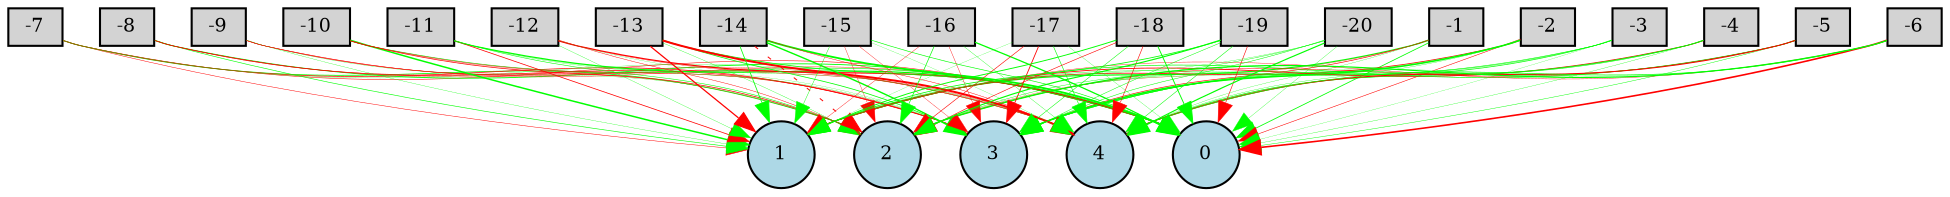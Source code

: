 digraph {
	node [fontsize=9 height=0.2 shape=circle width=0.2]
	-1 [fillcolor=lightgray shape=box style=filled]
	-2 [fillcolor=lightgray shape=box style=filled]
	-3 [fillcolor=lightgray shape=box style=filled]
	-4 [fillcolor=lightgray shape=box style=filled]
	-5 [fillcolor=lightgray shape=box style=filled]
	-6 [fillcolor=lightgray shape=box style=filled]
	-7 [fillcolor=lightgray shape=box style=filled]
	-8 [fillcolor=lightgray shape=box style=filled]
	-9 [fillcolor=lightgray shape=box style=filled]
	-10 [fillcolor=lightgray shape=box style=filled]
	-11 [fillcolor=lightgray shape=box style=filled]
	-12 [fillcolor=lightgray shape=box style=filled]
	-13 [fillcolor=lightgray shape=box style=filled]
	-14 [fillcolor=lightgray shape=box style=filled]
	-15 [fillcolor=lightgray shape=box style=filled]
	-16 [fillcolor=lightgray shape=box style=filled]
	-17 [fillcolor=lightgray shape=box style=filled]
	-18 [fillcolor=lightgray shape=box style=filled]
	-19 [fillcolor=lightgray shape=box style=filled]
	-20 [fillcolor=lightgray shape=box style=filled]
	0 [fillcolor=lightblue style=filled]
	1 [fillcolor=lightblue style=filled]
	2 [fillcolor=lightblue style=filled]
	3 [fillcolor=lightblue style=filled]
	4 [fillcolor=lightblue style=filled]
	-1 -> 0 [color=green penwidth=0.37870317218164995 style=solid]
	-1 -> 1 [color=green penwidth=0.5607998290083027 style=solid]
	-1 -> 2 [color=red penwidth=0.11901430539966305 style=solid]
	-1 -> 3 [color=red penwidth=0.3124021519100489 style=solid]
	-1 -> 4 [color=green penwidth=0.12926035405560082 style=solid]
	-2 -> 0 [color=red penwidth=0.26017752580609466 style=solid]
	-2 -> 1 [color=red penwidth=0.37676819413206997 style=solid]
	-2 -> 2 [color=green penwidth=0.1253759141805573 style=solid]
	-2 -> 3 [color=green penwidth=0.7578078679013712 style=solid]
	-2 -> 4 [color=green penwidth=0.15125216761637664 style=solid]
	-3 -> 0 [color=green penwidth=0.10698689187190041 style=solid]
	-3 -> 1 [color=green penwidth=0.19065978039356224 style=solid]
	-3 -> 2 [color=green penwidth=0.1904929393931294 style=solid]
	-3 -> 3 [color=green penwidth=0.17184662981877008 style=solid]
	-3 -> 4 [color=green penwidth=0.34262085473119186 style=solid]
	-4 -> 0 [color=green penwidth=0.14648302681166794 style=solid]
	-4 -> 1 [color=red penwidth=0.40814787679135867 style=solid]
	-4 -> 2 [color=green penwidth=0.10965491690023194 style=solid]
	-4 -> 3 [color=green penwidth=0.36392985519681775 style=solid]
	-4 -> 4 [color=green penwidth=0.258679039733436 style=solid]
	-5 -> 0 [color=green penwidth=0.2140424380425019 style=solid]
	-5 -> 1 [color=green penwidth=0.3155279942169432 style=solid]
	-5 -> 2 [color=red penwidth=0.23444399587454917 style=solid]
	-5 -> 3 [color=green penwidth=0.31836965858705013 style=solid]
	-5 -> 4 [color=red penwidth=0.5003728250882509 style=solid]
	-6 -> 0 [color=red penwidth=0.769789935966023 style=solid]
	-6 -> 1 [color=red penwidth=0.18042409394861095 style=solid]
	-6 -> 2 [color=green penwidth=0.5778266968676873 style=solid]
	-6 -> 3 [color=green penwidth=0.10068554989134443 style=solid]
	-6 -> 4 [color=green penwidth=0.3264154756679398 style=solid]
	-7 -> 0 [color=red penwidth=0.25628962929388077 style=solid]
	-7 -> 1 [color=red penwidth=0.22589012356606314 style=solid]
	-7 -> 2 [color=green penwidth=0.3877075221654268 style=solid]
	-7 -> 3 [color=red penwidth=0.3456322854944583 style=solid]
	-7 -> 4 [color=green penwidth=0.1294998040610379 style=solid]
	-8 -> 0 [color=green penwidth=0.4120789999197174 style=solid]
	-8 -> 1 [color=green penwidth=0.288505789179918 style=solid]
	-8 -> 2 [color=red penwidth=0.135849938408596 style=solid]
	-8 -> 3 [color=red penwidth=0.3167627863281007 style=solid]
	-8 -> 4 [color=red penwidth=0.14726652331445889 style=solid]
	-9 -> 0 [color=red penwidth=0.18608751992698647 style=solid]
	-9 -> 1 [color=green penwidth=0.14160285483122587 style=solid]
	-9 -> 2 [color=green penwidth=0.14482551762485257 style=solid]
	-9 -> 3 [color=red penwidth=0.1832774047903854 style=solid]
	-9 -> 4 [color=red penwidth=0.21834994907394392 style=solid]
	-10 -> 0 [color=green penwidth=0.289018713921733 style=solid]
	-10 -> 1 [color=green penwidth=0.7144924676516936 style=solid]
	-10 -> 2 [color=red penwidth=0.3455852113750961 style=solid]
	-10 -> 3 [color=red penwidth=0.15561054609359362 style=solid]
	-10 -> 4 [color=red penwidth=0.14363160698817617 style=solid]
	-11 -> 0 [color=green penwidth=0.5615230400390611 style=solid]
	-11 -> 1 [color=red penwidth=0.3599615308687214 style=solid]
	-11 -> 2 [color=green penwidth=0.2665437806736354 style=solid]
	-11 -> 3 [color=green penwidth=0.13066608622634596 style=solid]
	-11 -> 4 [color=green penwidth=0.14285929916184303 style=solid]
	-12 -> 0 [color=red penwidth=0.5741795973969767 style=solid]
	-12 -> 1 [color=green penwidth=0.1497196618919791 style=solid]
	-12 -> 2 [color=red penwidth=0.211336454689263 style=solid]
	-12 -> 3 [color=green penwidth=0.10172729551601595 style=solid]
	-12 -> 4 [color=red penwidth=0.16339855644593732 style=solid]
	-13 -> 0 [color=green penwidth=0.37843842784834336 style=solid]
	-13 -> 1 [color=red penwidth=0.5958194545403878 style=solid]
	-13 -> 2 [color=green penwidth=0.15664840586995354 style=solid]
	-13 -> 3 [color=green penwidth=0.36817241714484683 style=solid]
	-13 -> 4 [color=red penwidth=0.9615053290557822 style=solid]
	-14 -> 0 [color=green penwidth=0.8793067767751674 style=solid]
	-14 -> 1 [color=green penwidth=0.3709622641238943 style=solid]
	-14 -> 2 [color=red penwidth=0.47437463026248894 style=dotted]
	-14 -> 3 [color=green penwidth=0.6659729348007224 style=solid]
	-14 -> 4 [color=red penwidth=0.21244306674900948 style=solid]
	-15 -> 0 [color=green penwidth=0.302880802795483 style=solid]
	-15 -> 1 [color=green penwidth=0.20539249157080325 style=solid]
	-15 -> 2 [color=red penwidth=0.1674190164548415 style=solid]
	-15 -> 3 [color=red penwidth=0.16497042506988846 style=solid]
	-15 -> 4 [color=green penwidth=0.11128209345711237 style=solid]
	-16 -> 0 [color=green penwidth=0.6055568060849966 style=solid]
	-16 -> 1 [color=red penwidth=0.1779449532066554 style=solid]
	-16 -> 2 [color=green penwidth=0.3277957170261344 style=solid]
	-16 -> 3 [color=red penwidth=0.18629356597160646 style=solid]
	-16 -> 4 [color=green penwidth=0.15699151386211907 style=solid]
	-17 -> 0 [color=green penwidth=0.1266912494775714 style=solid]
	-17 -> 1 [color=green penwidth=0.10740494761993731 style=solid]
	-17 -> 2 [color=red penwidth=0.2872094369320858 style=solid]
	-17 -> 3 [color=red penwidth=0.4015204460831707 style=solid]
	-17 -> 4 [color=green penwidth=0.2839710548762687 style=solid]
	-18 -> 0 [color=green penwidth=0.4453733542978836 style=solid]
	-18 -> 1 [color=green penwidth=0.4488267906289427 style=solid]
	-18 -> 2 [color=red penwidth=0.28400863835132084 style=solid]
	-18 -> 3 [color=green penwidth=0.2464259542193584 style=solid]
	-18 -> 4 [color=red penwidth=0.28297657137581855 style=solid]
	-19 -> 0 [color=red penwidth=0.2788396991895143 style=solid]
	-19 -> 1 [color=green penwidth=0.376240703304321 style=solid]
	-19 -> 2 [color=green penwidth=0.5487889105719774 style=solid]
	-19 -> 3 [color=green penwidth=0.2323010055411053 style=solid]
	-19 -> 4 [color=green penwidth=0.252471768361481 style=solid]
	-20 -> 0 [color=green penwidth=0.14128290240363334 style=solid]
	-20 -> 1 [color=green penwidth=0.13558064145490023 style=solid]
	-20 -> 2 [color=green penwidth=0.20292082590157207 style=solid]
	-20 -> 3 [color=green penwidth=0.2427718450291297 style=solid]
	-20 -> 4 [color=green penwidth=0.5568944198424344 style=solid]
}
